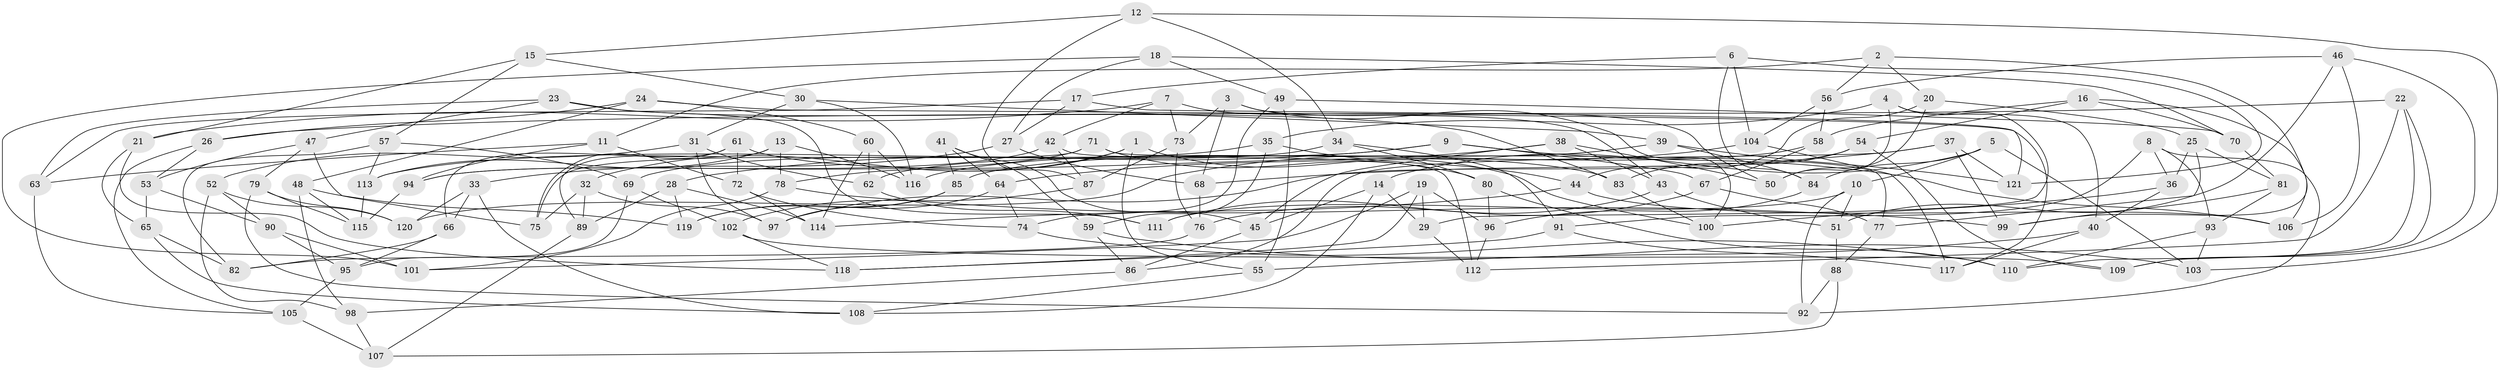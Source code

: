 // coarse degree distribution, {3: 0.041666666666666664, 6: 0.10416666666666667, 5: 0.2708333333333333, 4: 0.375, 9: 0.041666666666666664, 7: 0.041666666666666664, 8: 0.0625, 17: 0.020833333333333332, 10: 0.041666666666666664}
// Generated by graph-tools (version 1.1) at 2025/04/03/04/25 22:04:18]
// undirected, 121 vertices, 242 edges
graph export_dot {
graph [start="1"]
  node [color=gray90,style=filled];
  1;
  2;
  3;
  4;
  5;
  6;
  7;
  8;
  9;
  10;
  11;
  12;
  13;
  14;
  15;
  16;
  17;
  18;
  19;
  20;
  21;
  22;
  23;
  24;
  25;
  26;
  27;
  28;
  29;
  30;
  31;
  32;
  33;
  34;
  35;
  36;
  37;
  38;
  39;
  40;
  41;
  42;
  43;
  44;
  45;
  46;
  47;
  48;
  49;
  50;
  51;
  52;
  53;
  54;
  55;
  56;
  57;
  58;
  59;
  60;
  61;
  62;
  63;
  64;
  65;
  66;
  67;
  68;
  69;
  70;
  71;
  72;
  73;
  74;
  75;
  76;
  77;
  78;
  79;
  80;
  81;
  82;
  83;
  84;
  85;
  86;
  87;
  88;
  89;
  90;
  91;
  92;
  93;
  94;
  95;
  96;
  97;
  98;
  99;
  100;
  101;
  102;
  103;
  104;
  105;
  106;
  107;
  108;
  109;
  110;
  111;
  112;
  113;
  114;
  115;
  116;
  117;
  118;
  119;
  120;
  121;
  1 -- 55;
  1 -- 78;
  1 -- 32;
  1 -- 100;
  2 -- 11;
  2 -- 20;
  2 -- 56;
  2 -- 99;
  3 -- 100;
  3 -- 68;
  3 -- 50;
  3 -- 73;
  4 -- 35;
  4 -- 29;
  4 -- 40;
  4 -- 50;
  5 -- 103;
  5 -- 14;
  5 -- 84;
  5 -- 10;
  6 -- 84;
  6 -- 121;
  6 -- 17;
  6 -- 104;
  7 -- 73;
  7 -- 42;
  7 -- 43;
  7 -- 21;
  8 -- 93;
  8 -- 91;
  8 -- 92;
  8 -- 36;
  9 -- 62;
  9 -- 67;
  9 -- 106;
  9 -- 28;
  10 -- 111;
  10 -- 92;
  10 -- 51;
  11 -- 94;
  11 -- 72;
  11 -- 63;
  12 -- 87;
  12 -- 15;
  12 -- 34;
  12 -- 103;
  13 -- 113;
  13 -- 89;
  13 -- 116;
  13 -- 78;
  14 -- 29;
  14 -- 45;
  14 -- 108;
  15 -- 21;
  15 -- 57;
  15 -- 30;
  16 -- 106;
  16 -- 58;
  16 -- 70;
  16 -- 54;
  17 -- 121;
  17 -- 27;
  17 -- 63;
  18 -- 101;
  18 -- 49;
  18 -- 27;
  18 -- 70;
  19 -- 96;
  19 -- 118;
  19 -- 101;
  19 -- 29;
  20 -- 50;
  20 -- 25;
  20 -- 44;
  21 -- 118;
  21 -- 65;
  22 -- 110;
  22 -- 26;
  22 -- 112;
  22 -- 109;
  23 -- 47;
  23 -- 63;
  23 -- 111;
  23 -- 83;
  24 -- 60;
  24 -- 26;
  24 -- 117;
  24 -- 48;
  25 -- 81;
  25 -- 36;
  25 -- 77;
  26 -- 105;
  26 -- 53;
  27 -- 68;
  27 -- 33;
  28 -- 89;
  28 -- 119;
  28 -- 114;
  29 -- 112;
  30 -- 39;
  30 -- 31;
  30 -- 116;
  31 -- 97;
  31 -- 52;
  31 -- 62;
  32 -- 75;
  32 -- 97;
  32 -- 89;
  33 -- 120;
  33 -- 108;
  33 -- 66;
  34 -- 69;
  34 -- 80;
  34 -- 91;
  35 -- 113;
  35 -- 44;
  35 -- 59;
  36 -- 40;
  36 -- 100;
  37 -- 99;
  37 -- 68;
  37 -- 121;
  37 -- 86;
  38 -- 43;
  38 -- 64;
  38 -- 50;
  38 -- 45;
  39 -- 84;
  39 -- 121;
  39 -- 85;
  40 -- 55;
  40 -- 117;
  41 -- 59;
  41 -- 45;
  41 -- 64;
  41 -- 85;
  42 -- 112;
  42 -- 87;
  42 -- 94;
  43 -- 111;
  43 -- 51;
  44 -- 114;
  44 -- 106;
  45 -- 86;
  46 -- 56;
  46 -- 109;
  46 -- 51;
  46 -- 106;
  47 -- 75;
  47 -- 53;
  47 -- 79;
  48 -- 119;
  48 -- 98;
  48 -- 115;
  49 -- 55;
  49 -- 74;
  49 -- 70;
  51 -- 88;
  52 -- 98;
  52 -- 120;
  52 -- 90;
  53 -- 65;
  53 -- 90;
  54 -- 109;
  54 -- 83;
  54 -- 97;
  55 -- 108;
  56 -- 58;
  56 -- 104;
  57 -- 69;
  57 -- 82;
  57 -- 113;
  58 -- 67;
  58 -- 116;
  59 -- 103;
  59 -- 86;
  60 -- 62;
  60 -- 116;
  60 -- 114;
  61 -- 83;
  61 -- 75;
  61 -- 72;
  61 -- 66;
  62 -- 111;
  63 -- 105;
  64 -- 74;
  64 -- 119;
  65 -- 108;
  65 -- 82;
  66 -- 95;
  66 -- 82;
  67 -- 76;
  67 -- 77;
  68 -- 76;
  69 -- 102;
  69 -- 95;
  70 -- 81;
  71 -- 94;
  71 -- 75;
  71 -- 80;
  71 -- 77;
  72 -- 74;
  72 -- 114;
  73 -- 76;
  73 -- 87;
  74 -- 110;
  76 -- 82;
  77 -- 88;
  78 -- 101;
  78 -- 99;
  79 -- 92;
  79 -- 115;
  79 -- 120;
  80 -- 110;
  80 -- 96;
  81 -- 93;
  81 -- 99;
  83 -- 100;
  84 -- 96;
  85 -- 97;
  85 -- 119;
  86 -- 98;
  87 -- 102;
  88 -- 107;
  88 -- 92;
  89 -- 107;
  90 -- 101;
  90 -- 95;
  91 -- 118;
  91 -- 117;
  93 -- 103;
  93 -- 110;
  94 -- 115;
  95 -- 105;
  96 -- 112;
  98 -- 107;
  102 -- 118;
  102 -- 109;
  104 -- 117;
  104 -- 120;
  105 -- 107;
  113 -- 115;
}
